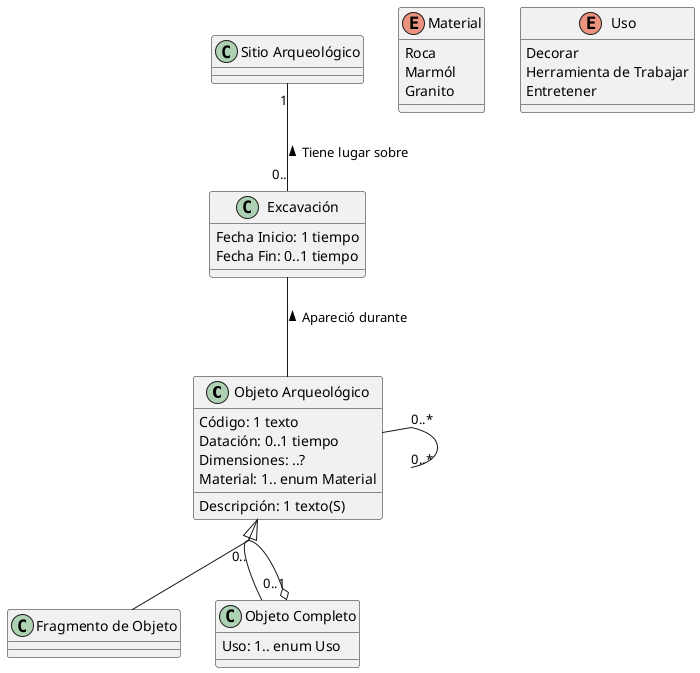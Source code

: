 @startuml
skinparam groupInheritance 2

class "Objeto Arqueológico"{
Código: 1 texto
Datación: 0..1 tiempo
Dimensiones: ..?
Descripción: 1 texto(S)
Material: 1.. enum Material
}
"Objeto Arqueológico" <|-- "Fragmento de Objeto"
"Objeto Arqueológico" <|-- "Objeto Completo"
"Objeto Arqueológico" "0..*" -- "0..*" "Objeto Arqueológico"

class Excavación{
Fecha Inicio: 1 tiempo
Fecha Fin: 0..1 tiempo
}
Excavación -- "Objeto Arqueológico" : < Apareció durante

class "Sitio Arqueológico"
"Sitio Arqueológico" "1" -- "0.." Excavación : < Tiene lugar sobre

class "Fragmento de Objeto"
class "Objeto Completo"{
Uso: 1.. enum Uso
}
"Objeto Completo" "0..1" o-- "0.." "Objeto Arqueológico"

enum Material{
Roca
Marmól
Granito
}
 
enum Uso{
Decorar
Herramienta de Trabajar
Entretener
}

@enduml